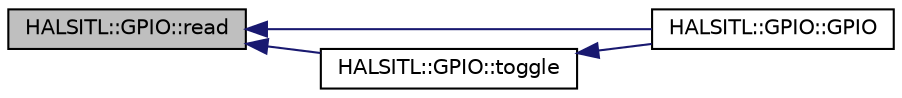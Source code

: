 digraph "HALSITL::GPIO::read"
{
 // INTERACTIVE_SVG=YES
  edge [fontname="Helvetica",fontsize="10",labelfontname="Helvetica",labelfontsize="10"];
  node [fontname="Helvetica",fontsize="10",shape=record];
  rankdir="LR";
  Node1 [label="HALSITL::GPIO::read",height=0.2,width=0.4,color="black", fillcolor="grey75", style="filled", fontcolor="black"];
  Node1 -> Node2 [dir="back",color="midnightblue",fontsize="10",style="solid",fontname="Helvetica"];
  Node2 [label="HALSITL::GPIO::GPIO",height=0.2,width=0.4,color="black", fillcolor="white", style="filled",URL="$classHALSITL_1_1GPIO.html#a2af3a5bb3bae5f892c1b10084c0b9c3b"];
  Node1 -> Node3 [dir="back",color="midnightblue",fontsize="10",style="solid",fontname="Helvetica"];
  Node3 [label="HALSITL::GPIO::toggle",height=0.2,width=0.4,color="black", fillcolor="white", style="filled",URL="$classHALSITL_1_1GPIO.html#a6906dcead960b89e663570dc781d8234"];
  Node3 -> Node2 [dir="back",color="midnightblue",fontsize="10",style="solid",fontname="Helvetica"];
}
